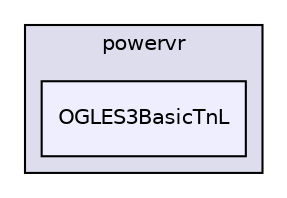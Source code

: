 digraph "PVR/SDK_3.4/Examples/Beginner/04_BasicTnL/OGLES3/Build/Android/src/com/powervr/OGLES3BasicTnL" {
  compound=true
  node [ fontsize="10", fontname="Helvetica"];
  edge [ labelfontsize="10", labelfontname="Helvetica"];
  subgraph clusterdir_1ea55fea4ea5796f9d5e15baea925007 {
    graph [ bgcolor="#ddddee", pencolor="black", label="powervr" fontname="Helvetica", fontsize="10", URL="dir_1ea55fea4ea5796f9d5e15baea925007.html"]
  dir_79b8564b0f4d1f744d472a00dcd4b9dc [shape=box, label="OGLES3BasicTnL", style="filled", fillcolor="#eeeeff", pencolor="black", URL="dir_79b8564b0f4d1f744d472a00dcd4b9dc.html"];
  }
}
